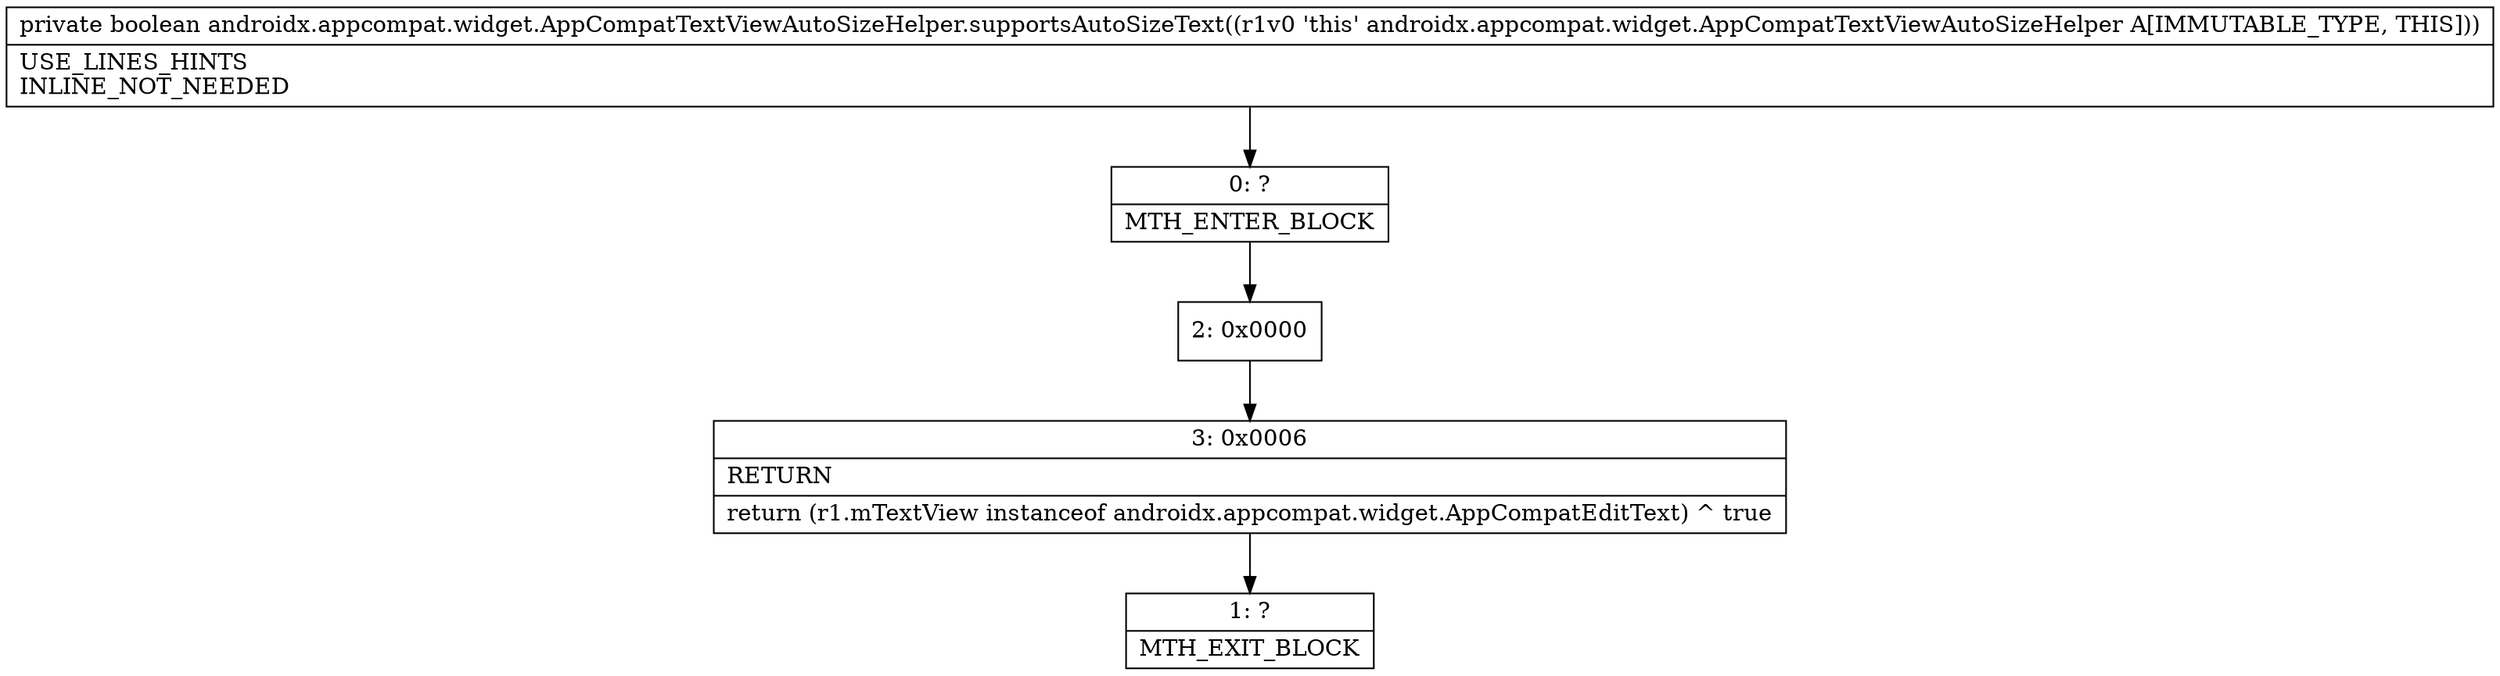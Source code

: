 digraph "CFG forandroidx.appcompat.widget.AppCompatTextViewAutoSizeHelper.supportsAutoSizeText()Z" {
Node_0 [shape=record,label="{0\:\ ?|MTH_ENTER_BLOCK\l}"];
Node_2 [shape=record,label="{2\:\ 0x0000}"];
Node_3 [shape=record,label="{3\:\ 0x0006|RETURN\l|return (r1.mTextView instanceof androidx.appcompat.widget.AppCompatEditText) ^ true\l}"];
Node_1 [shape=record,label="{1\:\ ?|MTH_EXIT_BLOCK\l}"];
MethodNode[shape=record,label="{private boolean androidx.appcompat.widget.AppCompatTextViewAutoSizeHelper.supportsAutoSizeText((r1v0 'this' androidx.appcompat.widget.AppCompatTextViewAutoSizeHelper A[IMMUTABLE_TYPE, THIS]))  | USE_LINES_HINTS\lINLINE_NOT_NEEDED\l}"];
MethodNode -> Node_0;Node_0 -> Node_2;
Node_2 -> Node_3;
Node_3 -> Node_1;
}

